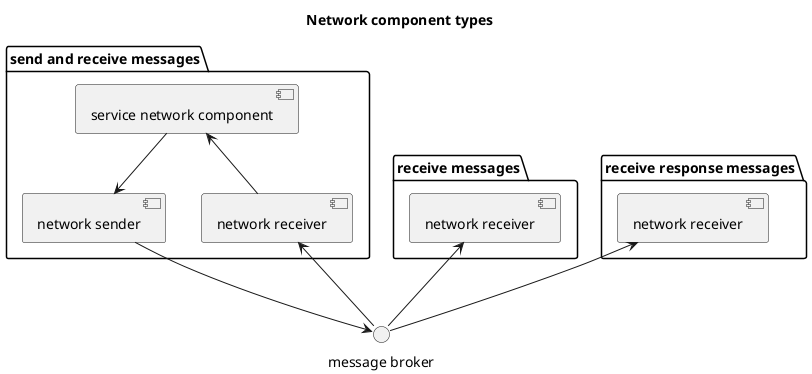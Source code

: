 @startuml

title Network component types

interface "message broker" as broker


package "send and receive messages" {
    [network sender] as sender
    [network receiver] as receiver
    [service network component] as ncomponent
}

broker <-up- sender
broker --> receiver

ncomponent --> sender
ncomponent <-- receiver


package "receive messages" {
    [network receiver] as receiver2
}

broker -up-> receiver2


package "receive response messages" {
    [network receiver] as receiver3
}

broker -up-> receiver3

@enduml
